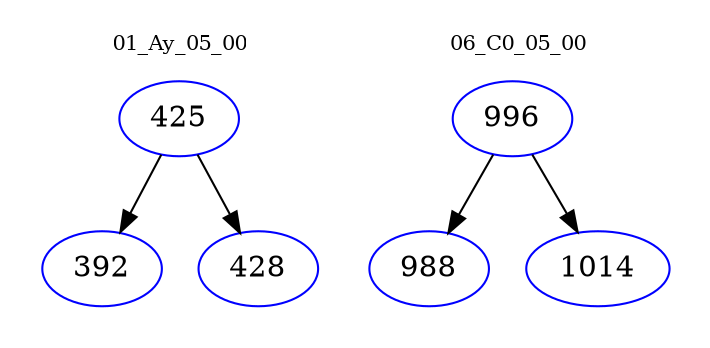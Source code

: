 digraph{
subgraph cluster_0 {
color = white
label = "01_Ay_05_00";
fontsize=10;
T0_425 [label="425", color="blue"]
T0_425 -> T0_392 [color="black"]
T0_392 [label="392", color="blue"]
T0_425 -> T0_428 [color="black"]
T0_428 [label="428", color="blue"]
}
subgraph cluster_1 {
color = white
label = "06_C0_05_00";
fontsize=10;
T1_996 [label="996", color="blue"]
T1_996 -> T1_988 [color="black"]
T1_988 [label="988", color="blue"]
T1_996 -> T1_1014 [color="black"]
T1_1014 [label="1014", color="blue"]
}
}
